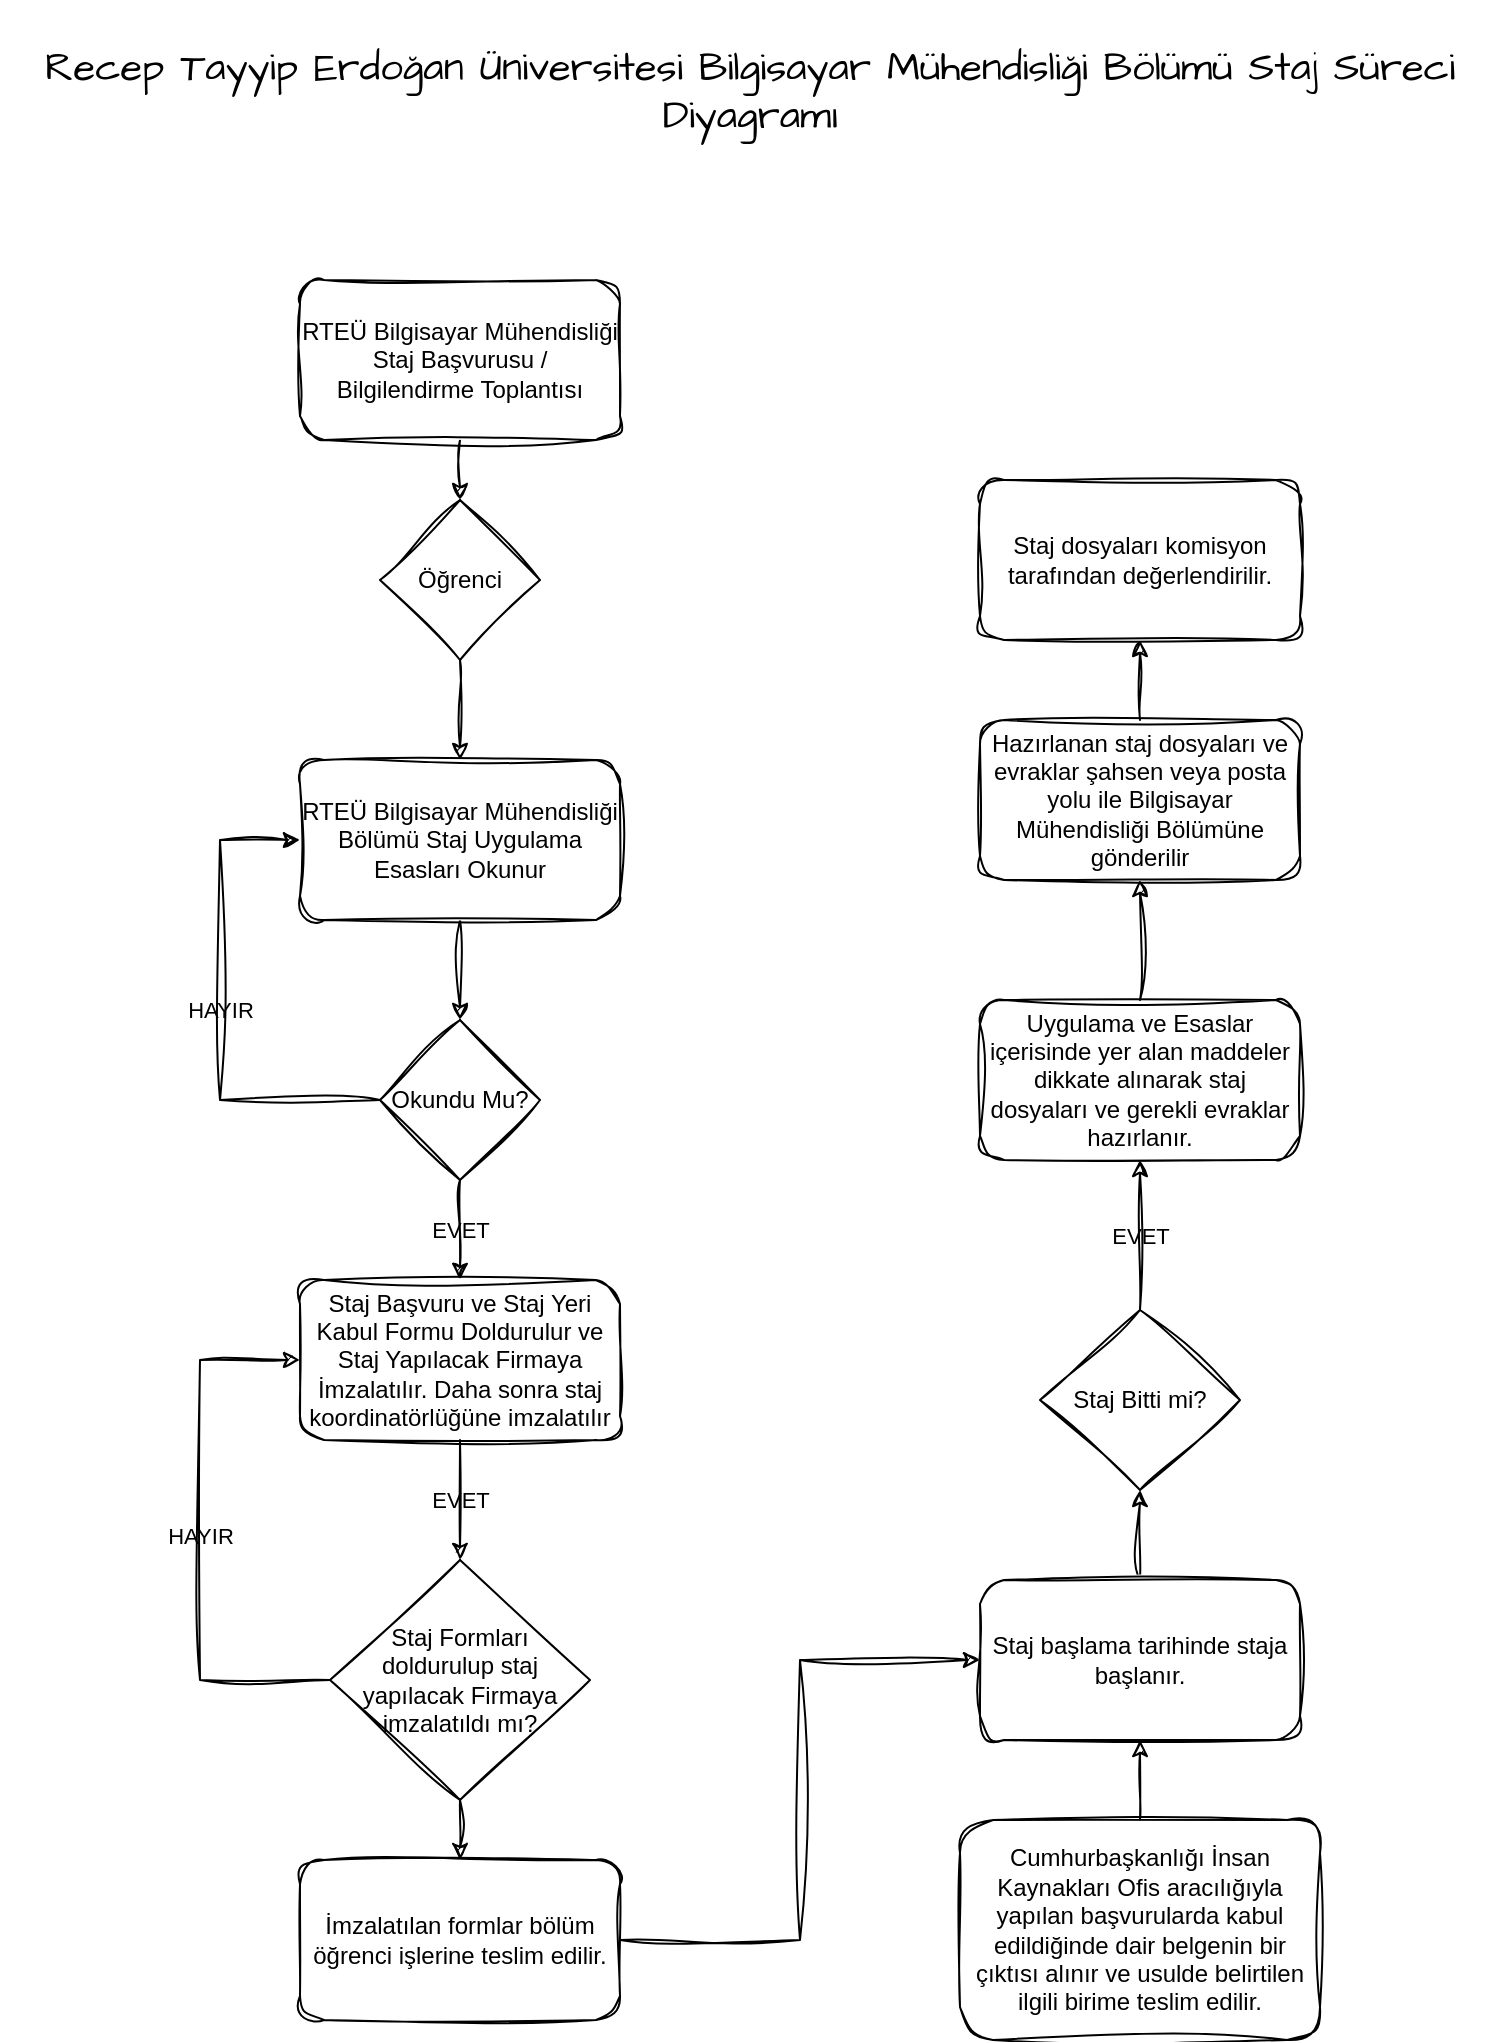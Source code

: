 <mxfile version="21.1.2" type="device">
  <diagram name="Page-1" id="CUu9kGzRh2OfhHVefiGy">
    <mxGraphModel dx="1668" dy="974" grid="1" gridSize="10" guides="1" tooltips="1" connect="1" arrows="1" fold="1" page="1" pageScale="1" pageWidth="827" pageHeight="1169" math="0" shadow="0">
      <root>
        <mxCell id="0" />
        <mxCell id="1" parent="0" />
        <mxCell id="wiS3US8JNWu8__BUDS0D-3" style="edgeStyle=orthogonalEdgeStyle;rounded=0;orthogonalLoop=1;jettySize=auto;html=1;exitX=0.5;exitY=1;exitDx=0;exitDy=0;entryX=0.5;entryY=0;entryDx=0;entryDy=0;sketch=1;curveFitting=1;jiggle=2;labelBackgroundColor=none;fontColor=default;" edge="1" parent="1" source="wiS3US8JNWu8__BUDS0D-1" target="wiS3US8JNWu8__BUDS0D-2">
          <mxGeometry relative="1" as="geometry" />
        </mxCell>
        <mxCell id="wiS3US8JNWu8__BUDS0D-1" value="RTEÜ Bilgisayar Mühendisliği Staj Başvurusu / Bilgilendirme Toplantısı" style="rounded=1;whiteSpace=wrap;html=1;sketch=1;curveFitting=1;jiggle=2;labelBackgroundColor=none;" vertex="1" parent="1">
          <mxGeometry x="190" y="180" width="160" height="80" as="geometry" />
        </mxCell>
        <mxCell id="wiS3US8JNWu8__BUDS0D-5" style="edgeStyle=orthogonalEdgeStyle;rounded=0;orthogonalLoop=1;jettySize=auto;html=1;exitX=0.5;exitY=1;exitDx=0;exitDy=0;sketch=1;curveFitting=1;jiggle=2;labelBackgroundColor=none;fontColor=default;" edge="1" parent="1" source="wiS3US8JNWu8__BUDS0D-2" target="wiS3US8JNWu8__BUDS0D-4">
          <mxGeometry relative="1" as="geometry" />
        </mxCell>
        <mxCell id="wiS3US8JNWu8__BUDS0D-2" value="Öğrenci" style="rhombus;whiteSpace=wrap;html=1;sketch=1;curveFitting=1;jiggle=2;labelBackgroundColor=none;" vertex="1" parent="1">
          <mxGeometry x="230" y="290" width="80" height="80" as="geometry" />
        </mxCell>
        <mxCell id="wiS3US8JNWu8__BUDS0D-7" style="edgeStyle=orthogonalEdgeStyle;rounded=0;orthogonalLoop=1;jettySize=auto;html=1;exitX=0.5;exitY=1;exitDx=0;exitDy=0;entryX=0.5;entryY=0;entryDx=0;entryDy=0;sketch=1;curveFitting=1;jiggle=2;labelBackgroundColor=none;fontColor=default;" edge="1" parent="1" source="wiS3US8JNWu8__BUDS0D-4" target="wiS3US8JNWu8__BUDS0D-6">
          <mxGeometry relative="1" as="geometry" />
        </mxCell>
        <mxCell id="wiS3US8JNWu8__BUDS0D-4" value="RTEÜ Bilgisayar Mühendisliği Bölümü Staj Uygulama Esasları Okunur" style="rounded=1;whiteSpace=wrap;html=1;sketch=1;curveFitting=1;jiggle=2;labelBackgroundColor=none;" vertex="1" parent="1">
          <mxGeometry x="190" y="420" width="160" height="80" as="geometry" />
        </mxCell>
        <mxCell id="wiS3US8JNWu8__BUDS0D-8" value="HAYIR" style="edgeStyle=orthogonalEdgeStyle;rounded=0;orthogonalLoop=1;jettySize=auto;html=1;exitX=0;exitY=0.5;exitDx=0;exitDy=0;entryX=0;entryY=0.5;entryDx=0;entryDy=0;sketch=1;curveFitting=1;jiggle=2;labelBackgroundColor=none;fontColor=default;" edge="1" parent="1" source="wiS3US8JNWu8__BUDS0D-6" target="wiS3US8JNWu8__BUDS0D-4">
          <mxGeometry relative="1" as="geometry">
            <Array as="points">
              <mxPoint x="150" y="590" />
              <mxPoint x="150" y="460" />
            </Array>
          </mxGeometry>
        </mxCell>
        <mxCell id="wiS3US8JNWu8__BUDS0D-10" value="EVET" style="edgeStyle=orthogonalEdgeStyle;rounded=0;orthogonalLoop=1;jettySize=auto;html=1;exitX=0.5;exitY=1;exitDx=0;exitDy=0;sketch=1;curveFitting=1;jiggle=2;labelBackgroundColor=none;fontColor=default;" edge="1" parent="1" source="wiS3US8JNWu8__BUDS0D-6" target="wiS3US8JNWu8__BUDS0D-9">
          <mxGeometry relative="1" as="geometry" />
        </mxCell>
        <mxCell id="wiS3US8JNWu8__BUDS0D-6" value="Okundu Mu?" style="rhombus;whiteSpace=wrap;html=1;sketch=1;curveFitting=1;jiggle=2;labelBackgroundColor=none;" vertex="1" parent="1">
          <mxGeometry x="230" y="550" width="80" height="80" as="geometry" />
        </mxCell>
        <mxCell id="wiS3US8JNWu8__BUDS0D-12" value="EVET" style="edgeStyle=orthogonalEdgeStyle;rounded=0;orthogonalLoop=1;jettySize=auto;html=1;exitX=0.5;exitY=1;exitDx=0;exitDy=0;sketch=1;curveFitting=1;jiggle=2;labelBackgroundColor=none;fontColor=default;" edge="1" parent="1" source="wiS3US8JNWu8__BUDS0D-9" target="wiS3US8JNWu8__BUDS0D-11">
          <mxGeometry relative="1" as="geometry" />
        </mxCell>
        <mxCell id="wiS3US8JNWu8__BUDS0D-9" value="Staj Başvuru ve Staj Yeri Kabul Formu Doldurulur ve Staj Yapılacak Firmaya İmzalatılır. Daha sonra staj koordinatörlüğüne imzalatılır" style="rounded=1;whiteSpace=wrap;html=1;sketch=1;curveFitting=1;jiggle=2;labelBackgroundColor=none;" vertex="1" parent="1">
          <mxGeometry x="190" y="680" width="160" height="80" as="geometry" />
        </mxCell>
        <mxCell id="wiS3US8JNWu8__BUDS0D-13" value="HAYIR" style="edgeStyle=orthogonalEdgeStyle;rounded=0;orthogonalLoop=1;jettySize=auto;html=1;exitX=0;exitY=0.5;exitDx=0;exitDy=0;entryX=0;entryY=0.5;entryDx=0;entryDy=0;sketch=1;curveFitting=1;jiggle=2;labelBackgroundColor=none;fontColor=default;" edge="1" parent="1" source="wiS3US8JNWu8__BUDS0D-11" target="wiS3US8JNWu8__BUDS0D-9">
          <mxGeometry relative="1" as="geometry">
            <Array as="points">
              <mxPoint x="140" y="880" />
              <mxPoint x="140" y="720" />
            </Array>
          </mxGeometry>
        </mxCell>
        <mxCell id="wiS3US8JNWu8__BUDS0D-15" style="edgeStyle=orthogonalEdgeStyle;rounded=0;orthogonalLoop=1;jettySize=auto;html=1;exitX=0.5;exitY=1;exitDx=0;exitDy=0;entryX=0.5;entryY=0;entryDx=0;entryDy=0;sketch=1;curveFitting=1;jiggle=2;labelBackgroundColor=none;fontColor=default;" edge="1" parent="1" source="wiS3US8JNWu8__BUDS0D-11" target="wiS3US8JNWu8__BUDS0D-14">
          <mxGeometry relative="1" as="geometry" />
        </mxCell>
        <mxCell id="wiS3US8JNWu8__BUDS0D-11" value="Staj Formları doldurulup staj yapılacak Firmaya imzalatıldı mı?" style="rhombus;whiteSpace=wrap;html=1;sketch=1;curveFitting=1;jiggle=2;labelBackgroundColor=none;" vertex="1" parent="1">
          <mxGeometry x="205" y="820" width="130" height="120" as="geometry" />
        </mxCell>
        <mxCell id="wiS3US8JNWu8__BUDS0D-18" style="edgeStyle=orthogonalEdgeStyle;rounded=0;orthogonalLoop=1;jettySize=auto;html=1;exitX=1;exitY=0.5;exitDx=0;exitDy=0;entryX=0;entryY=0.5;entryDx=0;entryDy=0;sketch=1;curveFitting=1;jiggle=2;labelBackgroundColor=none;fontColor=default;" edge="1" parent="1" source="wiS3US8JNWu8__BUDS0D-14" target="wiS3US8JNWu8__BUDS0D-16">
          <mxGeometry relative="1" as="geometry" />
        </mxCell>
        <mxCell id="wiS3US8JNWu8__BUDS0D-14" value="İmzalatılan formlar bölüm öğrenci işlerine teslim edilir." style="rounded=1;whiteSpace=wrap;html=1;sketch=1;curveFitting=1;jiggle=2;labelBackgroundColor=none;" vertex="1" parent="1">
          <mxGeometry x="190" y="970" width="160" height="80" as="geometry" />
        </mxCell>
        <mxCell id="wiS3US8JNWu8__BUDS0D-21" style="edgeStyle=orthogonalEdgeStyle;rounded=0;orthogonalLoop=1;jettySize=auto;html=1;exitX=0.5;exitY=0;exitDx=0;exitDy=0;entryX=0.5;entryY=1;entryDx=0;entryDy=0;sketch=1;curveFitting=1;jiggle=2;labelBackgroundColor=none;fontColor=default;" edge="1" parent="1" source="wiS3US8JNWu8__BUDS0D-16" target="wiS3US8JNWu8__BUDS0D-20">
          <mxGeometry relative="1" as="geometry" />
        </mxCell>
        <mxCell id="wiS3US8JNWu8__BUDS0D-16" value="Staj başlama tarihinde staja başlanır." style="rounded=1;whiteSpace=wrap;html=1;sketch=1;curveFitting=1;jiggle=2;labelBackgroundColor=none;" vertex="1" parent="1">
          <mxGeometry x="530" y="830" width="160" height="80" as="geometry" />
        </mxCell>
        <mxCell id="wiS3US8JNWu8__BUDS0D-19" style="edgeStyle=orthogonalEdgeStyle;rounded=0;orthogonalLoop=1;jettySize=auto;html=1;exitX=0.5;exitY=0;exitDx=0;exitDy=0;sketch=1;curveFitting=1;jiggle=2;labelBackgroundColor=none;fontColor=default;" edge="1" parent="1" source="wiS3US8JNWu8__BUDS0D-17" target="wiS3US8JNWu8__BUDS0D-16">
          <mxGeometry relative="1" as="geometry" />
        </mxCell>
        <mxCell id="wiS3US8JNWu8__BUDS0D-17" value="Cumhurbaşkanlığı İnsan Kaynakları Ofis aracılığıyla yapılan başvurularda kabul edildiğinde dair belgenin bir çıktısı alınır ve usulde belirtilen ilgili birime teslim edilir." style="rounded=1;whiteSpace=wrap;html=1;sketch=1;curveFitting=1;jiggle=2;labelBackgroundColor=none;" vertex="1" parent="1">
          <mxGeometry x="520" y="950" width="180" height="110" as="geometry" />
        </mxCell>
        <mxCell id="wiS3US8JNWu8__BUDS0D-23" value="EVET" style="edgeStyle=orthogonalEdgeStyle;rounded=0;orthogonalLoop=1;jettySize=auto;html=1;exitX=0.5;exitY=0;exitDx=0;exitDy=0;entryX=0.5;entryY=1;entryDx=0;entryDy=0;sketch=1;curveFitting=1;jiggle=2;labelBackgroundColor=none;fontColor=default;" edge="1" parent="1" source="wiS3US8JNWu8__BUDS0D-20" target="wiS3US8JNWu8__BUDS0D-22">
          <mxGeometry relative="1" as="geometry" />
        </mxCell>
        <mxCell id="wiS3US8JNWu8__BUDS0D-20" value="Staj Bitti mi?" style="rhombus;whiteSpace=wrap;html=1;sketch=1;curveFitting=1;jiggle=2;labelBackgroundColor=none;" vertex="1" parent="1">
          <mxGeometry x="560" y="695" width="100" height="90" as="geometry" />
        </mxCell>
        <mxCell id="wiS3US8JNWu8__BUDS0D-25" style="edgeStyle=orthogonalEdgeStyle;rounded=0;orthogonalLoop=1;jettySize=auto;html=1;exitX=0.5;exitY=0;exitDx=0;exitDy=0;sketch=1;curveFitting=1;jiggle=2;labelBackgroundColor=none;fontColor=default;" edge="1" parent="1" source="wiS3US8JNWu8__BUDS0D-22" target="wiS3US8JNWu8__BUDS0D-24">
          <mxGeometry relative="1" as="geometry" />
        </mxCell>
        <mxCell id="wiS3US8JNWu8__BUDS0D-22" value="Uygulama ve Esaslar içerisinde yer alan maddeler dikkate alınarak staj dosyaları ve gerekli evraklar hazırlanır." style="rounded=1;whiteSpace=wrap;html=1;sketch=1;curveFitting=1;jiggle=2;labelBackgroundColor=none;" vertex="1" parent="1">
          <mxGeometry x="530" y="540" width="160" height="80" as="geometry" />
        </mxCell>
        <mxCell id="wiS3US8JNWu8__BUDS0D-27" style="edgeStyle=orthogonalEdgeStyle;rounded=0;sketch=1;hachureGap=4;jiggle=2;curveFitting=1;orthogonalLoop=1;jettySize=auto;html=1;exitX=0.5;exitY=0;exitDx=0;exitDy=0;fontFamily=Architects Daughter;fontSource=https%3A%2F%2Ffonts.googleapis.com%2Fcss%3Ffamily%3DArchitects%2BDaughter;fontSize=16;" edge="1" parent="1" source="wiS3US8JNWu8__BUDS0D-24" target="wiS3US8JNWu8__BUDS0D-26">
          <mxGeometry relative="1" as="geometry" />
        </mxCell>
        <mxCell id="wiS3US8JNWu8__BUDS0D-24" value="Hazırlanan staj dosyaları ve evraklar şahsen veya posta yolu ile Bilgisayar Mühendisliği Bölümüne gönderilir" style="rounded=1;whiteSpace=wrap;html=1;sketch=1;curveFitting=1;jiggle=2;labelBackgroundColor=none;" vertex="1" parent="1">
          <mxGeometry x="530" y="400" width="160" height="80" as="geometry" />
        </mxCell>
        <mxCell id="wiS3US8JNWu8__BUDS0D-26" value="Staj dosyaları komisyon tarafından değerlendirilir." style="rounded=1;whiteSpace=wrap;html=1;sketch=1;curveFitting=1;jiggle=2;labelBackgroundColor=none;" vertex="1" parent="1">
          <mxGeometry x="530" y="280" width="160" height="80" as="geometry" />
        </mxCell>
        <mxCell id="wiS3US8JNWu8__BUDS0D-28" value="Recep Tayyip Erdoğan Üniversitesi Bilgisayar Mühendisliği Bölümü Staj Süreci Diyagramı" style="text;html=1;strokeColor=none;fillColor=none;align=center;verticalAlign=middle;whiteSpace=wrap;rounded=0;fontSize=20;fontFamily=Architects Daughter;" vertex="1" parent="1">
          <mxGeometry x="40" y="40" width="750" height="90" as="geometry" />
        </mxCell>
      </root>
    </mxGraphModel>
  </diagram>
</mxfile>

